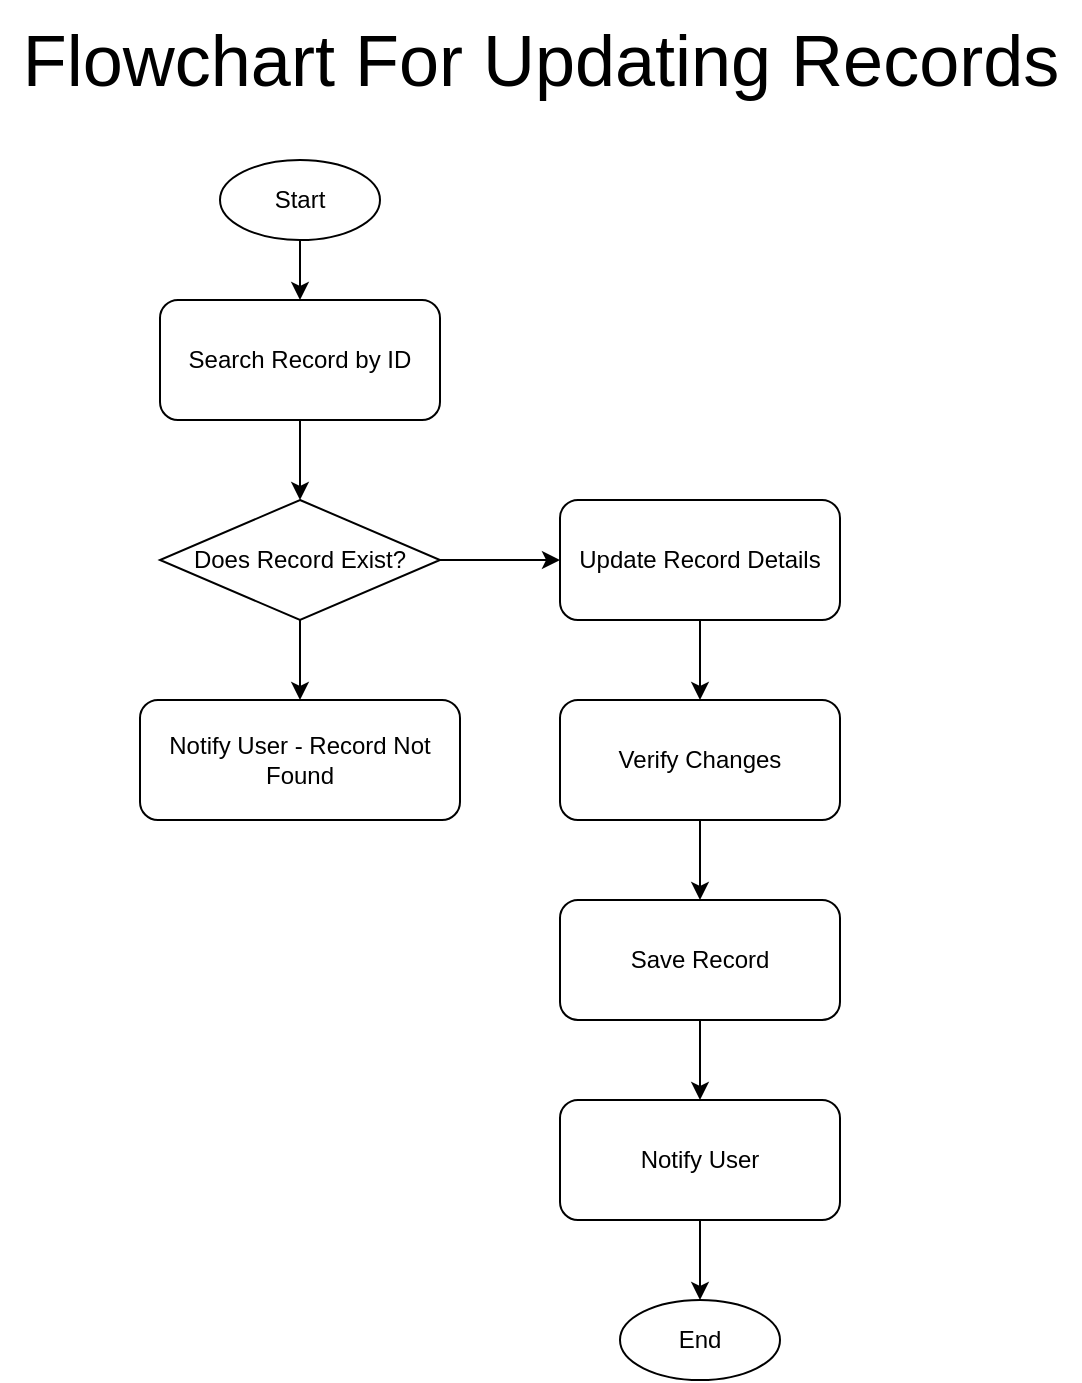 <mxfile version="24.8.8">
  <diagram id="1" name="Update Record">
    <mxGraphModel dx="1290" dy="1738" grid="1" gridSize="10" guides="1" tooltips="1" connect="1" arrows="1" fold="1" page="1" pageScale="1" pageWidth="827" pageHeight="1169" math="0" shadow="0">
      <root>
        <mxCell id="0" />
        <mxCell id="1" parent="0" />
        <mxCell id="2" value="Start" style="ellipse;whiteSpace=wrap;html=1;aspect=fixed;" parent="1" vertex="1">
          <mxGeometry x="130" y="50" width="80" height="40" as="geometry" />
        </mxCell>
        <mxCell id="3" value="Search Record by ID" style="rounded=1;whiteSpace=wrap;html=1;" parent="1" vertex="1">
          <mxGeometry x="100" y="120" width="140" height="60" as="geometry" />
        </mxCell>
        <mxCell id="4" value="Does Record Exist?" style="rhombus;whiteSpace=wrap;html=1;" parent="1" vertex="1">
          <mxGeometry x="100" y="220" width="140" height="60" as="geometry" />
        </mxCell>
        <mxCell id="5" value="Update Record Details" style="rounded=1;whiteSpace=wrap;html=1;" parent="1" vertex="1">
          <mxGeometry x="300" y="220" width="140" height="60" as="geometry" />
        </mxCell>
        <mxCell id="6" value="Verify Changes" style="rounded=1;whiteSpace=wrap;html=1;" parent="1" vertex="1">
          <mxGeometry x="300" y="320" width="140" height="60" as="geometry" />
        </mxCell>
        <mxCell id="7" value="Save Record" style="rounded=1;whiteSpace=wrap;html=1;" parent="1" vertex="1">
          <mxGeometry x="300" y="420" width="140" height="60" as="geometry" />
        </mxCell>
        <mxCell id="8" value="Notify User" style="rounded=1;whiteSpace=wrap;html=1;" parent="1" vertex="1">
          <mxGeometry x="300" y="520" width="140" height="60" as="geometry" />
        </mxCell>
        <mxCell id="9" value="End" style="ellipse;whiteSpace=wrap;html=1;aspect=fixed;" parent="1" vertex="1">
          <mxGeometry x="330" y="620" width="80" height="40" as="geometry" />
        </mxCell>
        <mxCell id="10" value="Notify User - Record Not Found" style="rounded=1;whiteSpace=wrap;html=1;" parent="1" vertex="1">
          <mxGeometry x="90" y="320" width="160" height="60" as="geometry" />
        </mxCell>
        <mxCell id="11" parent="1" source="2" target="3" edge="1">
          <mxGeometry relative="1" as="geometry" />
        </mxCell>
        <mxCell id="12" parent="1" source="3" target="4" edge="1">
          <mxGeometry relative="1" as="geometry" />
        </mxCell>
        <mxCell id="13" parent="1" source="4" target="5" edge="1">
          <mxGeometry relative="1" as="geometry" />
        </mxCell>
        <mxCell id="14" parent="1" source="5" target="6" edge="1">
          <mxGeometry relative="1" as="geometry" />
        </mxCell>
        <mxCell id="15" parent="1" source="6" target="7" edge="1">
          <mxGeometry relative="1" as="geometry" />
        </mxCell>
        <mxCell id="16" parent="1" source="7" target="8" edge="1">
          <mxGeometry relative="1" as="geometry" />
        </mxCell>
        <mxCell id="17" parent="1" source="8" target="9" edge="1">
          <mxGeometry relative="1" as="geometry" />
        </mxCell>
        <mxCell id="18" parent="1" source="4" target="10" edge="1">
          <mxGeometry relative="1" as="geometry" />
        </mxCell>
        <mxCell id="PEs4e7Ik6pD5G6EU5pMc-18" value="&lt;font style=&quot;font-size: 36px;&quot;&gt;Flowchart For Updating Records&lt;/font&gt;" style="text;html=1;align=center;verticalAlign=middle;resizable=0;points=[];autosize=1;strokeColor=none;fillColor=none;" vertex="1" parent="1">
          <mxGeometry x="20" y="-30" width="540" height="60" as="geometry" />
        </mxCell>
      </root>
    </mxGraphModel>
  </diagram>
</mxfile>

